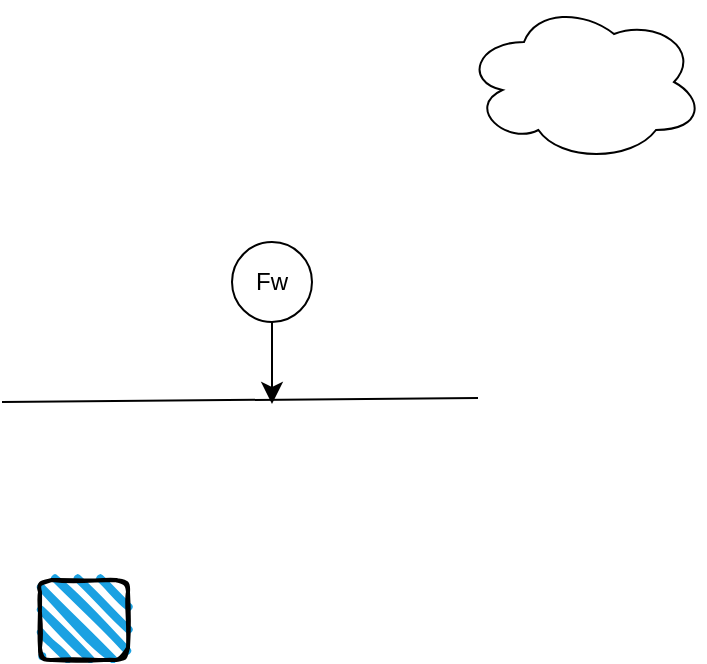<mxfile version="24.5.2" type="github">
  <diagram name="Page-1" id="_aEBt2x7KC-kYig_-Kjo">
    <mxGraphModel dx="1262" dy="1396" grid="0" gridSize="10" guides="1" tooltips="1" connect="1" arrows="1" fold="1" page="0" pageScale="1" pageWidth="850" pageHeight="1100" math="0" shadow="0">
      <root>
        <mxCell id="0" />
        <mxCell id="1" parent="0" />
        <mxCell id="ORbbMhd3TZm8tsN30WiI-2" value="" style="ellipse;shape=cloud;whiteSpace=wrap;html=1;" vertex="1" parent="1">
          <mxGeometry x="451" y="-122" width="120" height="80" as="geometry" />
        </mxCell>
        <mxCell id="ORbbMhd3TZm8tsN30WiI-7" style="edgeStyle=none;curved=1;rounded=0;orthogonalLoop=1;jettySize=auto;html=1;exitX=0.5;exitY=1;exitDx=0;exitDy=0;fontSize=12;startSize=8;endSize=8;" edge="1" parent="1" source="ORbbMhd3TZm8tsN30WiI-3">
          <mxGeometry relative="1" as="geometry">
            <mxPoint x="355" y="79" as="targetPoint" />
          </mxGeometry>
        </mxCell>
        <mxCell id="ORbbMhd3TZm8tsN30WiI-3" value="Fw" style="ellipse;whiteSpace=wrap;html=1;aspect=fixed;" vertex="1" parent="1">
          <mxGeometry x="335" y="-2" width="40" height="40" as="geometry" />
        </mxCell>
        <mxCell id="ORbbMhd3TZm8tsN30WiI-4" value="" style="endArrow=none;html=1;rounded=0;fontSize=12;startSize=8;endSize=8;curved=1;" edge="1" parent="1">
          <mxGeometry width="50" height="50" relative="1" as="geometry">
            <mxPoint x="220" y="78" as="sourcePoint" />
            <mxPoint x="458" y="76" as="targetPoint" />
          </mxGeometry>
        </mxCell>
        <mxCell id="ORbbMhd3TZm8tsN30WiI-5" value="" style="rounded=1;whiteSpace=wrap;html=1;strokeWidth=2;fillWeight=4;hachureGap=8;hachureAngle=45;fillColor=#1ba1e2;sketch=1;" vertex="1" parent="1">
          <mxGeometry x="239" y="167" width="44" height="40" as="geometry" />
        </mxCell>
      </root>
    </mxGraphModel>
  </diagram>
</mxfile>
